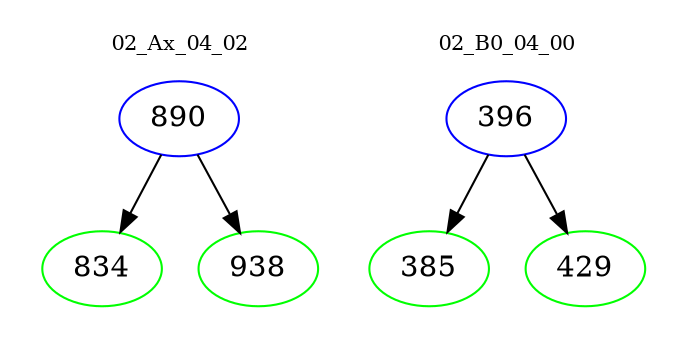 digraph{
subgraph cluster_0 {
color = white
label = "02_Ax_04_02";
fontsize=10;
T0_890 [label="890", color="blue"]
T0_890 -> T0_834 [color="black"]
T0_834 [label="834", color="green"]
T0_890 -> T0_938 [color="black"]
T0_938 [label="938", color="green"]
}
subgraph cluster_1 {
color = white
label = "02_B0_04_00";
fontsize=10;
T1_396 [label="396", color="blue"]
T1_396 -> T1_385 [color="black"]
T1_385 [label="385", color="green"]
T1_396 -> T1_429 [color="black"]
T1_429 [label="429", color="green"]
}
}
